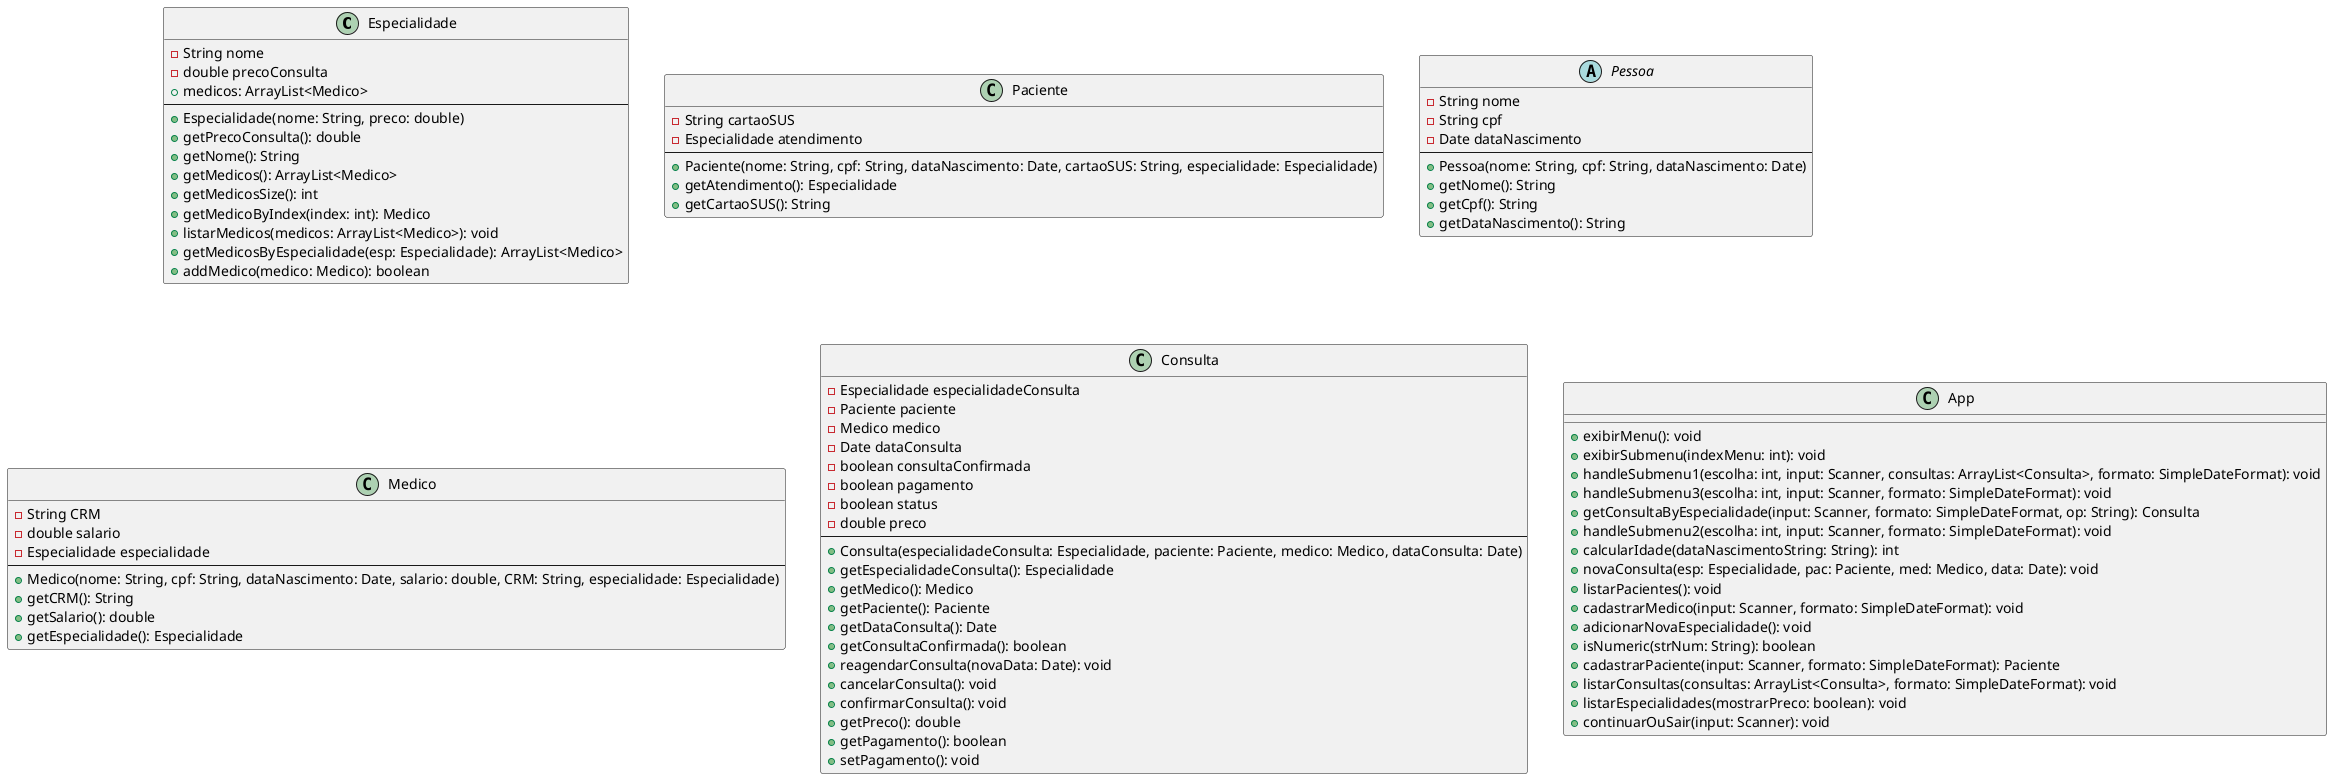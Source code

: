 @startuml

class Especialidade {
    - String nome
    - double precoConsulta
    + medicos: ArrayList<Medico>
    --
    + Especialidade(nome: String, preco: double)
    + getPrecoConsulta(): double
    + getNome(): String
    + getMedicos(): ArrayList<Medico>
    + getMedicosSize(): int
    + getMedicoByIndex(index: int): Medico
    + listarMedicos(medicos: ArrayList<Medico>): void
    + getMedicosByEspecialidade(esp: Especialidade): ArrayList<Medico>
    + addMedico(medico: Medico): boolean
}

class Paciente {
    - String cartaoSUS
    - Especialidade atendimento
    --
    + Paciente(nome: String, cpf: String, dataNascimento: Date, cartaoSUS: String, especialidade: Especialidade)
    + getAtendimento(): Especialidade
    + getCartaoSUS(): String
}

abstract class Pessoa {
    - String nome
    - String cpf
    - Date dataNascimento
    --
    + Pessoa(nome: String, cpf: String, dataNascimento: Date)
    + getNome(): String
    + getCpf(): String
    + getDataNascimento(): String
}

class Medico {
    - String CRM
    - double salario
    - Especialidade especialidade
    --
    + Medico(nome: String, cpf: String, dataNascimento: Date, salario: double, CRM: String, especialidade: Especialidade)
    + getCRM(): String
    + getSalario(): double
    + getEspecialidade(): Especialidade
}

class Consulta {
    - Especialidade especialidadeConsulta
    - Paciente paciente
    - Medico medico
    - Date dataConsulta
    - boolean consultaConfirmada
    - boolean pagamento
    - boolean status
    - double preco
    --
    + Consulta(especialidadeConsulta: Especialidade, paciente: Paciente, medico: Medico, dataConsulta: Date)
    + getEspecialidadeConsulta(): Especialidade
    + getMedico(): Medico
    + getPaciente(): Paciente
    + getDataConsulta(): Date
    + getConsultaConfirmada(): boolean
    + reagendarConsulta(novaData: Date): void
    + cancelarConsulta(): void
    + confirmarConsulta(): void
    + getPreco(): double
    + getPagamento(): boolean
    + setPagamento(): void
}

class App {
    +exibirMenu(): void
    +exibirSubmenu(indexMenu: int): void
    +handleSubmenu1(escolha: int, input: Scanner, consultas: ArrayList<Consulta>, formato: SimpleDateFormat): void
    +handleSubmenu3(escolha: int, input: Scanner, formato: SimpleDateFormat): void
    +getConsultaByEspecialidade(input: Scanner, formato: SimpleDateFormat, op: String): Consulta
    +handleSubmenu2(escolha: int, input: Scanner, formato: SimpleDateFormat): void
    +calcularIdade(dataNascimentoString: String): int
    +novaConsulta(esp: Especialidade, pac: Paciente, med: Medico, data: Date): void
    +listarPacientes(): void
    +cadastrarMedico(input: Scanner, formato: SimpleDateFormat): void
    +adicionarNovaEspecialidade(): void
    +isNumeric(strNum: String): boolean
    +cadastrarPaciente(input: Scanner, formato: SimpleDateFormat): Paciente
    +listarConsultas(consultas: ArrayList<Consulta>, formato: SimpleDateFormat): void
    +listarEspecialidades(mostrarPreco: boolean): void
    +continuarOuSair(input: Scanner): void
}

@enduml
